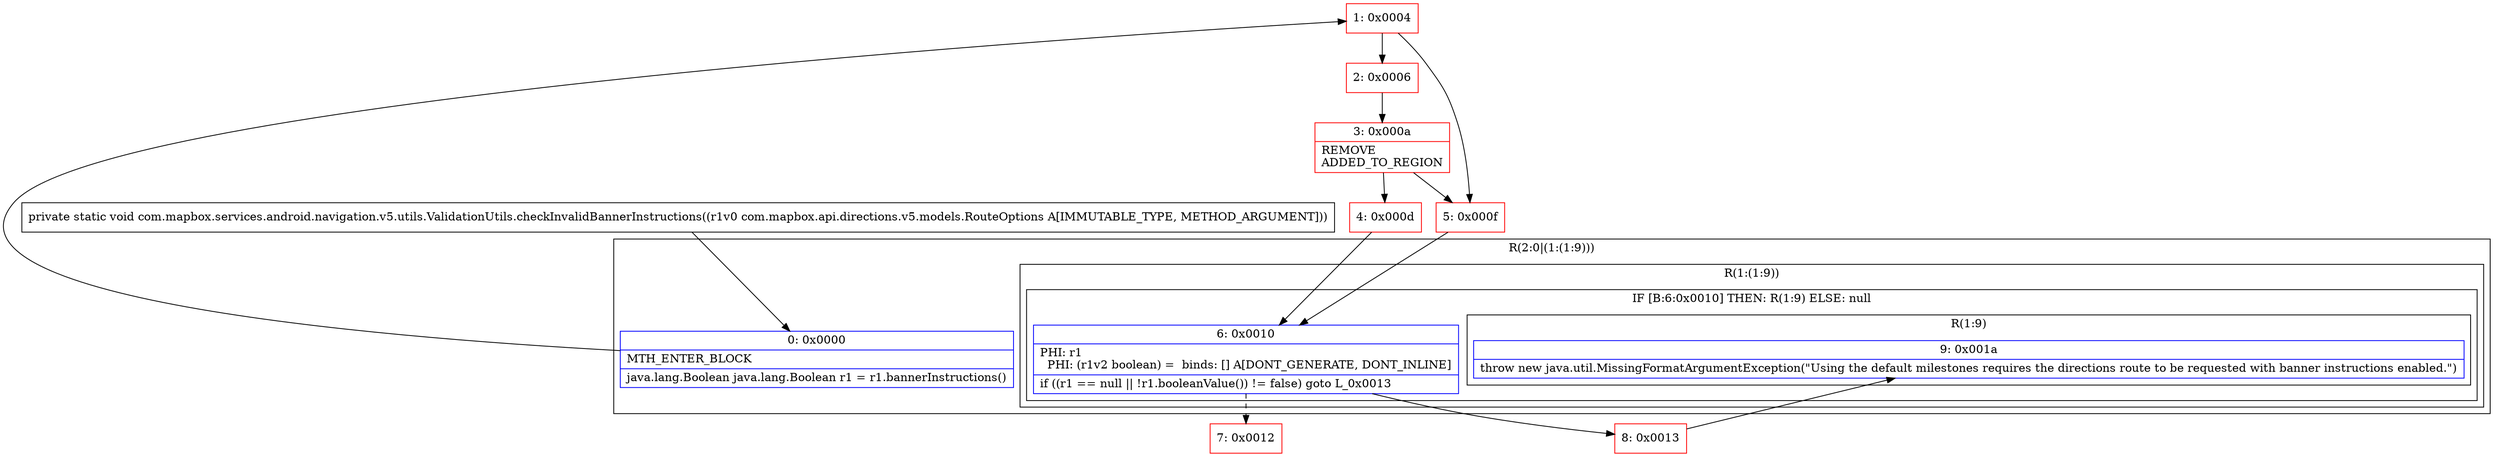 digraph "CFG forcom.mapbox.services.android.navigation.v5.utils.ValidationUtils.checkInvalidBannerInstructions(Lcom\/mapbox\/api\/directions\/v5\/models\/RouteOptions;)V" {
subgraph cluster_Region_1313217330 {
label = "R(2:0|(1:(1:9)))";
node [shape=record,color=blue];
Node_0 [shape=record,label="{0\:\ 0x0000|MTH_ENTER_BLOCK\l|java.lang.Boolean java.lang.Boolean r1 = r1.bannerInstructions()\l}"];
subgraph cluster_Region_197848078 {
label = "R(1:(1:9))";
node [shape=record,color=blue];
subgraph cluster_IfRegion_568305741 {
label = "IF [B:6:0x0010] THEN: R(1:9) ELSE: null";
node [shape=record,color=blue];
Node_6 [shape=record,label="{6\:\ 0x0010|PHI: r1 \l  PHI: (r1v2 boolean) =  binds: [] A[DONT_GENERATE, DONT_INLINE]\l|if ((r1 == null \|\| !r1.booleanValue()) != false) goto L_0x0013\l}"];
subgraph cluster_Region_881198661 {
label = "R(1:9)";
node [shape=record,color=blue];
Node_9 [shape=record,label="{9\:\ 0x001a|throw new java.util.MissingFormatArgumentException(\"Using the default milestones requires the directions route to be requested with banner instructions enabled.\")\l}"];
}
}
}
}
Node_1 [shape=record,color=red,label="{1\:\ 0x0004}"];
Node_2 [shape=record,color=red,label="{2\:\ 0x0006}"];
Node_3 [shape=record,color=red,label="{3\:\ 0x000a|REMOVE\lADDED_TO_REGION\l}"];
Node_4 [shape=record,color=red,label="{4\:\ 0x000d}"];
Node_5 [shape=record,color=red,label="{5\:\ 0x000f}"];
Node_7 [shape=record,color=red,label="{7\:\ 0x0012}"];
Node_8 [shape=record,color=red,label="{8\:\ 0x0013}"];
MethodNode[shape=record,label="{private static void com.mapbox.services.android.navigation.v5.utils.ValidationUtils.checkInvalidBannerInstructions((r1v0 com.mapbox.api.directions.v5.models.RouteOptions A[IMMUTABLE_TYPE, METHOD_ARGUMENT])) }"];
MethodNode -> Node_0;
Node_0 -> Node_1;
Node_6 -> Node_7[style=dashed];
Node_6 -> Node_8;
Node_1 -> Node_2;
Node_1 -> Node_5;
Node_2 -> Node_3;
Node_3 -> Node_4;
Node_3 -> Node_5;
Node_4 -> Node_6;
Node_5 -> Node_6;
Node_8 -> Node_9;
}

